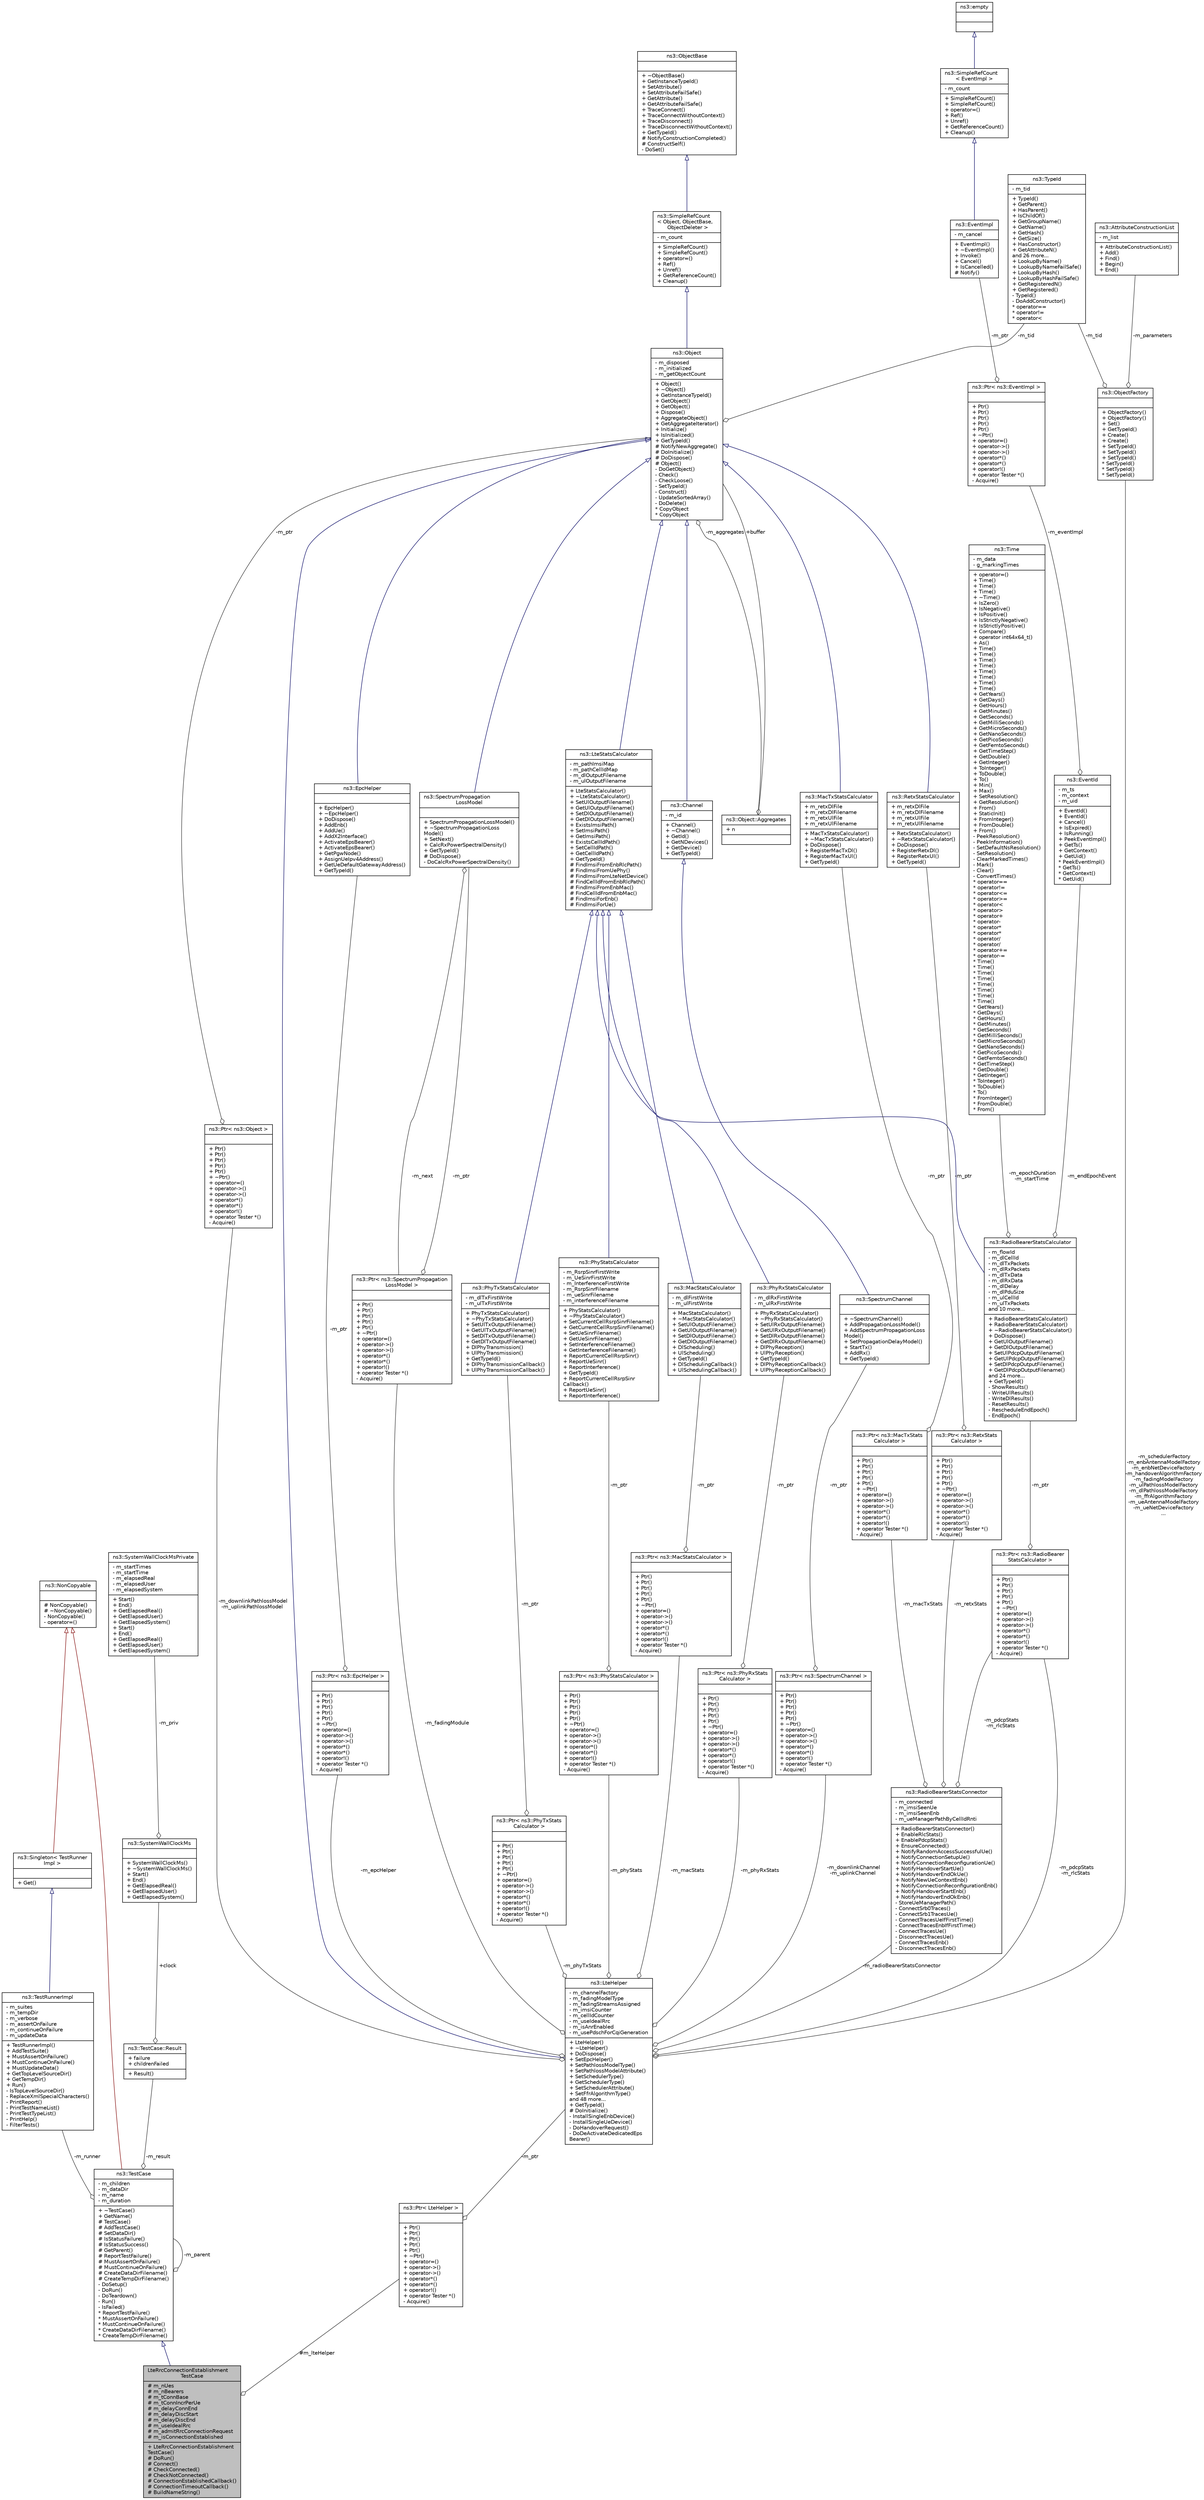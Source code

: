 digraph "LteRrcConnectionEstablishmentTestCase"
{
  edge [fontname="Helvetica",fontsize="10",labelfontname="Helvetica",labelfontsize="10"];
  node [fontname="Helvetica",fontsize="10",shape=record];
  Node1 [label="{LteRrcConnectionEstablishment\lTestCase\n|# m_nUes\l# m_nBearers\l# m_tConnBase\l# m_tConnIncrPerUe\l# m_delayConnEnd\l# m_delayDiscStart\l# m_delayDiscEnd\l# m_useIdealRrc\l# m_admitRrcConnectionRequest\l# m_isConnectionEstablished\l|+ LteRrcConnectionEstablishment\lTestCase()\l# DoRun()\l# Connect()\l# CheckConnected()\l# CheckNotConnected()\l# ConnectionEstablishedCallback()\l# ConnectionTimeoutCallback()\l# BuildNameString()\l}",height=0.2,width=0.4,color="black", fillcolor="grey75", style="filled", fontcolor="black"];
  Node2 -> Node1 [dir="back",color="midnightblue",fontsize="10",style="solid",arrowtail="onormal"];
  Node2 [label="{ns3::TestCase\n|- m_children\l- m_dataDir\l- m_name\l- m_duration\l|+ ~TestCase()\l+ GetName()\l# TestCase()\l# AddTestCase()\l# SetDataDir()\l# IsStatusFailure()\l# IsStatusSuccess()\l# GetParent()\l# ReportTestFailure()\l# MustAssertOnFailure()\l# MustContinueOnFailure()\l# CreateDataDirFilename()\l# CreateTempDirFilename()\l- DoSetup()\l- DoRun()\l- DoTeardown()\l- Run()\l- IsFailed()\l* ReportTestFailure()\l* MustAssertOnFailure()\l* MustContinueOnFailure()\l* CreateDataDirFilename()\l* CreateTempDirFilename()\l}",height=0.2,width=0.4,color="black", fillcolor="white", style="filled",URL="$dd/d88/classns3_1_1TestCase.html",tooltip="encapsulates test code "];
  Node3 -> Node2 [dir="back",color="firebrick4",fontsize="10",style="solid",arrowtail="onormal"];
  Node3 [label="{ns3::NonCopyable\n||# NonCopyable()\l# ~NonCopyable()\l- NonCopyable()\l- operator=()\l}",height=0.2,width=0.4,color="black", fillcolor="white", style="filled",URL="$da/dd1/classns3_1_1NonCopyable.html"];
  Node4 -> Node2 [color="grey25",fontsize="10",style="solid",label=" -m_runner" ,arrowhead="odiamond"];
  Node4 [label="{ns3::TestRunnerImpl\n|- m_suites\l- m_tempDir\l- m_verbose\l- m_assertOnFailure\l- m_continueOnFailure\l- m_updateData\l|+ TestRunnerImpl()\l+ AddTestSuite()\l+ MustAssertOnFailure()\l+ MustContinueOnFailure()\l+ MustUpdateData()\l+ GetTopLevelSourceDir()\l+ GetTempDir()\l+ Run()\l- IsTopLevelSourceDir()\l- ReplaceXmlSpecialCharacters()\l- PrintReport()\l- PrintTestNameList()\l- PrintTestTypeList()\l- PrintHelp()\l- FilterTests()\l}",height=0.2,width=0.4,color="black", fillcolor="white", style="filled",URL="$d7/d71/classns3_1_1TestRunnerImpl.html"];
  Node5 -> Node4 [dir="back",color="midnightblue",fontsize="10",style="solid",arrowtail="onormal"];
  Node5 [label="{ns3::Singleton\< TestRunner\lImpl \>\n||+ Get()\l}",height=0.2,width=0.4,color="black", fillcolor="white", style="filled",URL="$d8/d77/classns3_1_1Singleton.html"];
  Node3 -> Node5 [dir="back",color="firebrick4",fontsize="10",style="solid",arrowtail="onormal"];
  Node2 -> Node2 [color="grey25",fontsize="10",style="solid",label=" -m_parent" ,arrowhead="odiamond"];
  Node6 -> Node2 [color="grey25",fontsize="10",style="solid",label=" -m_result" ,arrowhead="odiamond"];
  Node6 [label="{ns3::TestCase::Result\n|+ failure\l+ childrenFailed\l|+ Result()\l}",height=0.2,width=0.4,color="black", fillcolor="white", style="filled",URL="$de/d25/structns3_1_1TestCase_1_1Result.html"];
  Node7 -> Node6 [color="grey25",fontsize="10",style="solid",label=" +clock" ,arrowhead="odiamond"];
  Node7 [label="{ns3::SystemWallClockMs\n||+ SystemWallClockMs()\l+ ~SystemWallClockMs()\l+ Start()\l+ End()\l+ GetElapsedReal()\l+ GetElapsedUser()\l+ GetElapsedSystem()\l}",height=0.2,width=0.4,color="black", fillcolor="white", style="filled",URL="$dc/dd4/classns3_1_1SystemWallClockMs.html",tooltip="Measure elapsed wall clock time in milliseconds. "];
  Node8 -> Node7 [color="grey25",fontsize="10",style="solid",label=" -m_priv" ,arrowhead="odiamond"];
  Node8 [label="{ns3::SystemWallClockMsPrivate\n|- m_startTimes\l- m_startTime\l- m_elapsedReal\l- m_elapsedUser\l- m_elapsedSystem\l|+ Start()\l+ End()\l+ GetElapsedReal()\l+ GetElapsedUser()\l+ GetElapsedSystem()\l+ Start()\l+ End()\l+ GetElapsedReal()\l+ GetElapsedUser()\l+ GetElapsedSystem()\l}",height=0.2,width=0.4,color="black", fillcolor="white", style="filled",URL="$db/da6/classns3_1_1SystemWallClockMsPrivate.html",tooltip="System-dependent implementation for SystemWallClockMs. "];
  Node9 -> Node1 [color="grey25",fontsize="10",style="solid",label=" #m_lteHelper" ,arrowhead="odiamond"];
  Node9 [label="{ns3::Ptr\< LteHelper \>\n||+ Ptr()\l+ Ptr()\l+ Ptr()\l+ Ptr()\l+ Ptr()\l+ ~Ptr()\l+ operator=()\l+ operator-\>()\l+ operator-\>()\l+ operator*()\l+ operator*()\l+ operator!()\l+ operator Tester *()\l- Acquire()\l}",height=0.2,width=0.4,color="black", fillcolor="white", style="filled",URL="$dc/d90/classns3_1_1Ptr.html"];
  Node10 -> Node9 [color="grey25",fontsize="10",style="solid",label=" -m_ptr" ,arrowhead="odiamond"];
  Node10 [label="{ns3::LteHelper\n|- m_channelFactory\l- m_fadingModelType\l- m_fadingStreamsAssigned\l- m_imsiCounter\l- m_cellIdCounter\l- m_useIdealRrc\l- m_isAnrEnabled\l- m_usePdschForCqiGeneration\l|+ LteHelper()\l+ ~LteHelper()\l+ DoDispose()\l+ SetEpcHelper()\l+ SetPathlossModelType()\l+ SetPathlossModelAttribute()\l+ SetSchedulerType()\l+ GetSchedulerType()\l+ SetSchedulerAttribute()\l+ SetFfrAlgorithmType()\land 48 more...\l+ GetTypeId()\l# DoInitialize()\l- InstallSingleEnbDevice()\l- InstallSingleUeDevice()\l- DoHandoverRequest()\l- DoDeActivateDedicatedEps\lBearer()\l}",height=0.2,width=0.4,color="black", fillcolor="white", style="filled",URL="$d6/d63/classns3_1_1LteHelper.html"];
  Node11 -> Node10 [dir="back",color="midnightblue",fontsize="10",style="solid",arrowtail="onormal"];
  Node11 [label="{ns3::Object\n|- m_disposed\l- m_initialized\l- m_getObjectCount\l|+ Object()\l+ ~Object()\l+ GetInstanceTypeId()\l+ GetObject()\l+ GetObject()\l+ Dispose()\l+ AggregateObject()\l+ GetAggregateIterator()\l+ Initialize()\l+ IsInitialized()\l+ GetTypeId()\l# NotifyNewAggregate()\l# DoInitialize()\l# DoDispose()\l# Object()\l- DoGetObject()\l- Check()\l- CheckLoose()\l- SetTypeId()\l- Construct()\l- UpdateSortedArray()\l- DoDelete()\l* CopyObject\l* CopyObject\l}",height=0.2,width=0.4,color="black", fillcolor="white", style="filled",URL="$d9/d77/classns3_1_1Object.html",tooltip="A base class which provides memory management and object aggregation. "];
  Node12 -> Node11 [dir="back",color="midnightblue",fontsize="10",style="solid",arrowtail="onormal"];
  Node12 [label="{ns3::SimpleRefCount\l\< Object, ObjectBase,\l ObjectDeleter \>\n|- m_count\l|+ SimpleRefCount()\l+ SimpleRefCount()\l+ operator=()\l+ Ref()\l+ Unref()\l+ GetReferenceCount()\l+ Cleanup()\l}",height=0.2,width=0.4,color="black", fillcolor="white", style="filled",URL="$da/da1/classns3_1_1SimpleRefCount.html"];
  Node13 -> Node12 [dir="back",color="midnightblue",fontsize="10",style="solid",arrowtail="onormal"];
  Node13 [label="{ns3::ObjectBase\n||+ ~ObjectBase()\l+ GetInstanceTypeId()\l+ SetAttribute()\l+ SetAttributeFailSafe()\l+ GetAttribute()\l+ GetAttributeFailSafe()\l+ TraceConnect()\l+ TraceConnectWithoutContext()\l+ TraceDisconnect()\l+ TraceDisconnectWithoutContext()\l+ GetTypeId()\l# NotifyConstructionCompleted()\l# ConstructSelf()\l- DoSet()\l}",height=0.2,width=0.4,color="black", fillcolor="white", style="filled",URL="$d2/dac/classns3_1_1ObjectBase.html",tooltip="Anchor the ns-3 type and attribute system. "];
  Node14 -> Node11 [color="grey25",fontsize="10",style="solid",label=" -m_tid" ,arrowhead="odiamond"];
  Node14 [label="{ns3::TypeId\n|- m_tid\l|+ TypeId()\l+ GetParent()\l+ HasParent()\l+ IsChildOf()\l+ GetGroupName()\l+ GetName()\l+ GetHash()\l+ GetSize()\l+ HasConstructor()\l+ GetAttributeN()\land 26 more...\l+ LookupByName()\l+ LookupByNameFailSafe()\l+ LookupByHash()\l+ LookupByHashFailSafe()\l+ GetRegisteredN()\l+ GetRegistered()\l- TypeId()\l- DoAddConstructor()\l* operator==\l* operator!=\l* operator\<\l}",height=0.2,width=0.4,color="black", fillcolor="white", style="filled",URL="$d6/d11/classns3_1_1TypeId.html",tooltip="a unique identifier for an interface. "];
  Node15 -> Node11 [color="grey25",fontsize="10",style="solid",label=" -m_aggregates" ,arrowhead="odiamond"];
  Node15 [label="{ns3::Object::Aggregates\n|+ n\l|}",height=0.2,width=0.4,color="black", fillcolor="white", style="filled",URL="$d5/de9/structns3_1_1Object_1_1Aggregates.html"];
  Node11 -> Node15 [color="grey25",fontsize="10",style="solid",label=" +buffer" ,arrowhead="odiamond"];
  Node16 -> Node10 [color="grey25",fontsize="10",style="solid",label=" -m_downlinkChannel\n-m_uplinkChannel" ,arrowhead="odiamond"];
  Node16 [label="{ns3::Ptr\< ns3::SpectrumChannel \>\n||+ Ptr()\l+ Ptr()\l+ Ptr()\l+ Ptr()\l+ Ptr()\l+ ~Ptr()\l+ operator=()\l+ operator-\>()\l+ operator-\>()\l+ operator*()\l+ operator*()\l+ operator!()\l+ operator Tester *()\l- Acquire()\l}",height=0.2,width=0.4,color="black", fillcolor="white", style="filled",URL="$dc/d90/classns3_1_1Ptr.html"];
  Node17 -> Node16 [color="grey25",fontsize="10",style="solid",label=" -m_ptr" ,arrowhead="odiamond"];
  Node17 [label="{ns3::SpectrumChannel\n||+ ~SpectrumChannel()\l+ AddPropagationLossModel()\l+ AddSpectrumPropagationLoss\lModel()\l+ SetPropagationDelayModel()\l+ StartTx()\l+ AddRx()\l+ GetTypeId()\l}",height=0.2,width=0.4,color="black", fillcolor="white", style="filled",URL="$d9/d59/classns3_1_1SpectrumChannel.html"];
  Node18 -> Node17 [dir="back",color="midnightblue",fontsize="10",style="solid",arrowtail="onormal"];
  Node18 [label="{ns3::Channel\n|- m_id\l|+ Channel()\l+ ~Channel()\l+ GetId()\l+ GetNDevices()\l+ GetDevice()\l+ GetTypeId()\l}",height=0.2,width=0.4,color="black", fillcolor="white", style="filled",URL="$d4/d67/classns3_1_1Channel.html",tooltip="Abstract Channel Base Class. "];
  Node11 -> Node18 [dir="back",color="midnightblue",fontsize="10",style="solid",arrowtail="onormal"];
  Node19 -> Node10 [color="grey25",fontsize="10",style="solid",label=" -m_pdcpStats\n-m_rlcStats" ,arrowhead="odiamond"];
  Node19 [label="{ns3::Ptr\< ns3::RadioBearer\lStatsCalculator \>\n||+ Ptr()\l+ Ptr()\l+ Ptr()\l+ Ptr()\l+ Ptr()\l+ ~Ptr()\l+ operator=()\l+ operator-\>()\l+ operator-\>()\l+ operator*()\l+ operator*()\l+ operator!()\l+ operator Tester *()\l- Acquire()\l}",height=0.2,width=0.4,color="black", fillcolor="white", style="filled",URL="$dc/d90/classns3_1_1Ptr.html"];
  Node20 -> Node19 [color="grey25",fontsize="10",style="solid",label=" -m_ptr" ,arrowhead="odiamond"];
  Node20 [label="{ns3::RadioBearerStatsCalculator\n|- m_flowId\l- m_dlCellId\l- m_dlTxPackets\l- m_dlRxPackets\l- m_dlTxData\l- m_dlRxData\l- m_dlDelay\l- m_dlPduSize\l- m_ulCellId\l- m_ulTxPackets\land 10 more...\l|+ RadioBearerStatsCalculator()\l+ RadioBearerStatsCalculator()\l+ ~RadioBearerStatsCalculator()\l+ DoDispose()\l+ GetUlOutputFilename()\l+ GetDlOutputFilename()\l+ SetUlPdcpOutputFilename()\l+ GetUlPdcpOutputFilename()\l+ SetDlPdcpOutputFilename()\l+ GetDlPdcpOutputFilename()\land 24 more...\l+ GetTypeId()\l- ShowResults()\l- WriteUlResults()\l- WriteDlResults()\l- ResetResults()\l- RescheduleEndEpoch()\l- EndEpoch()\l}",height=0.2,width=0.4,color="black", fillcolor="white", style="filled",URL="$da/d14/classns3_1_1RadioBearerStatsCalculator.html"];
  Node21 -> Node20 [dir="back",color="midnightblue",fontsize="10",style="solid",arrowtail="onormal"];
  Node21 [label="{ns3::LteStatsCalculator\n|- m_pathImsiMap\l- m_pathCellIdMap\l- m_dlOutputFilename\l- m_ulOutputFilename\l|+ LteStatsCalculator()\l+ ~LteStatsCalculator()\l+ SetUlOutputFilename()\l+ GetUlOutputFilename()\l+ SetDlOutputFilename()\l+ GetDlOutputFilename()\l+ ExistsImsiPath()\l+ SetImsiPath()\l+ GetImsiPath()\l+ ExistsCellIdPath()\l+ SetCellIdPath()\l+ GetCellIdPath()\l+ GetTypeId()\l# FindImsiFromEnbRlcPath()\l# FindImsiFromUePhy()\l# FindImsiFromLteNetDevice()\l# FindCellIdFromEnbRlcPath()\l# FindImsiFromEnbMac()\l# FindCellIdFromEnbMac()\l# FindImsiForEnb()\l# FindImsiForUe()\l}",height=0.2,width=0.4,color="black", fillcolor="white", style="filled",URL="$d6/d9c/classns3_1_1LteStatsCalculator.html"];
  Node11 -> Node21 [dir="back",color="midnightblue",fontsize="10",style="solid",arrowtail="onormal"];
  Node22 -> Node20 [color="grey25",fontsize="10",style="solid",label=" -m_endEpochEvent" ,arrowhead="odiamond"];
  Node22 [label="{ns3::EventId\n|- m_ts\l- m_context\l- m_uid\l|+ EventId()\l+ EventId()\l+ Cancel()\l+ IsExpired()\l+ IsRunning()\l+ PeekEventImpl()\l+ GetTs()\l+ GetContext()\l+ GetUid()\l* PeekEventImpl()\l* GetTs()\l* GetContext()\l* GetUid()\l}",height=0.2,width=0.4,color="black", fillcolor="white", style="filled",URL="$d1/df8/classns3_1_1EventId.html",tooltip="An identifier for simulation events. "];
  Node23 -> Node22 [color="grey25",fontsize="10",style="solid",label=" -m_eventImpl" ,arrowhead="odiamond"];
  Node23 [label="{ns3::Ptr\< ns3::EventImpl \>\n||+ Ptr()\l+ Ptr()\l+ Ptr()\l+ Ptr()\l+ Ptr()\l+ ~Ptr()\l+ operator=()\l+ operator-\>()\l+ operator-\>()\l+ operator*()\l+ operator*()\l+ operator!()\l+ operator Tester *()\l- Acquire()\l}",height=0.2,width=0.4,color="black", fillcolor="white", style="filled",URL="$dc/d90/classns3_1_1Ptr.html"];
  Node24 -> Node23 [color="grey25",fontsize="10",style="solid",label=" -m_ptr" ,arrowhead="odiamond"];
  Node24 [label="{ns3::EventImpl\n|- m_cancel\l|+ EventImpl()\l+ ~EventImpl()\l+ Invoke()\l+ Cancel()\l+ IsCancelled()\l# Notify()\l}",height=0.2,width=0.4,color="black", fillcolor="white", style="filled",URL="$da/def/classns3_1_1EventImpl.html",tooltip="A simulation event. "];
  Node25 -> Node24 [dir="back",color="midnightblue",fontsize="10",style="solid",arrowtail="onormal"];
  Node25 [label="{ns3::SimpleRefCount\l\< EventImpl \>\n|- m_count\l|+ SimpleRefCount()\l+ SimpleRefCount()\l+ operator=()\l+ Ref()\l+ Unref()\l+ GetReferenceCount()\l+ Cleanup()\l}",height=0.2,width=0.4,color="black", fillcolor="white", style="filled",URL="$da/da1/classns3_1_1SimpleRefCount.html"];
  Node26 -> Node25 [dir="back",color="midnightblue",fontsize="10",style="solid",arrowtail="onormal"];
  Node26 [label="{ns3::empty\n||}",height=0.2,width=0.4,color="black", fillcolor="white", style="filled",URL="$d9/d6a/classns3_1_1empty.html",tooltip="make Callback use a separate empty type "];
  Node27 -> Node20 [color="grey25",fontsize="10",style="solid",label=" -m_epochDuration\n-m_startTime" ,arrowhead="odiamond"];
  Node27 [label="{ns3::Time\n|- m_data\l- g_markingTimes\l|+ operator=()\l+ Time()\l+ Time()\l+ Time()\l+ ~Time()\l+ IsZero()\l+ IsNegative()\l+ IsPositive()\l+ IsStrictlyNegative()\l+ IsStrictlyPositive()\l+ Compare()\l+ operator int64x64_t()\l+ As()\l+ Time()\l+ Time()\l+ Time()\l+ Time()\l+ Time()\l+ Time()\l+ Time()\l+ Time()\l+ GetYears()\l+ GetDays()\l+ GetHours()\l+ GetMinutes()\l+ GetSeconds()\l+ GetMilliSeconds()\l+ GetMicroSeconds()\l+ GetNanoSeconds()\l+ GetPicoSeconds()\l+ GetFemtoSeconds()\l+ GetTimeStep()\l+ GetDouble()\l+ GetInteger()\l+ ToInteger()\l+ ToDouble()\l+ To()\l+ Min()\l+ Max()\l+ SetResolution()\l+ GetResolution()\l+ From()\l+ StaticInit()\l+ FromInteger()\l+ FromDouble()\l+ From()\l- PeekResolution()\l- PeekInformation()\l- SetDefaultNsResolution()\l- SetResolution()\l- ClearMarkedTimes()\l- Mark()\l- Clear()\l- ConvertTimes()\l* operator==\l* operator!=\l* operator\<=\l* operator\>=\l* operator\<\l* operator\>\l* operator+\l* operator-\l* operator*\l* operator*\l* operator/\l* operator/\l* operator+=\l* operator-=\l* Time()\l* Time()\l* Time()\l* Time()\l* Time()\l* Time()\l* Time()\l* Time()\l* GetYears()\l* GetDays()\l* GetHours()\l* GetMinutes()\l* GetSeconds()\l* GetMilliSeconds()\l* GetMicroSeconds()\l* GetNanoSeconds()\l* GetPicoSeconds()\l* GetFemtoSeconds()\l* GetTimeStep()\l* GetDouble()\l* GetInteger()\l* ToInteger()\l* ToDouble()\l* To()\l* FromInteger()\l* FromDouble()\l* From()\l}",height=0.2,width=0.4,color="black", fillcolor="white", style="filled",URL="$dc/d04/classns3_1_1Time.html",tooltip="Simulation virtual time values and global simulation resolution. "];
  Node28 -> Node10 [color="grey25",fontsize="10",style="solid",label=" -m_epcHelper" ,arrowhead="odiamond"];
  Node28 [label="{ns3::Ptr\< ns3::EpcHelper \>\n||+ Ptr()\l+ Ptr()\l+ Ptr()\l+ Ptr()\l+ Ptr()\l+ ~Ptr()\l+ operator=()\l+ operator-\>()\l+ operator-\>()\l+ operator*()\l+ operator*()\l+ operator!()\l+ operator Tester *()\l- Acquire()\l}",height=0.2,width=0.4,color="black", fillcolor="white", style="filled",URL="$dc/d90/classns3_1_1Ptr.html"];
  Node29 -> Node28 [color="grey25",fontsize="10",style="solid",label=" -m_ptr" ,arrowhead="odiamond"];
  Node29 [label="{ns3::EpcHelper\n||+ EpcHelper()\l+ ~EpcHelper()\l+ DoDispose()\l+ AddEnb()\l+ AddUe()\l+ AddX2Interface()\l+ ActivateEpsBearer()\l+ ActivateEpsBearer()\l+ GetPgwNode()\l+ AssignUeIpv4Address()\l+ GetUeDefaultGatewayAddress()\l+ GetTypeId()\l}",height=0.2,width=0.4,color="black", fillcolor="white", style="filled",URL="$d3/d5b/classns3_1_1EpcHelper.html",tooltip="Base helper class to handle the creation of the EPC entities. "];
  Node11 -> Node29 [dir="back",color="midnightblue",fontsize="10",style="solid",arrowtail="onormal"];
  Node30 -> Node10 [color="grey25",fontsize="10",style="solid",label=" -m_fadingModule" ,arrowhead="odiamond"];
  Node30 [label="{ns3::Ptr\< ns3::SpectrumPropagation\lLossModel \>\n||+ Ptr()\l+ Ptr()\l+ Ptr()\l+ Ptr()\l+ Ptr()\l+ ~Ptr()\l+ operator=()\l+ operator-\>()\l+ operator-\>()\l+ operator*()\l+ operator*()\l+ operator!()\l+ operator Tester *()\l- Acquire()\l}",height=0.2,width=0.4,color="black", fillcolor="white", style="filled",URL="$dc/d90/classns3_1_1Ptr.html"];
  Node31 -> Node30 [color="grey25",fontsize="10",style="solid",label=" -m_ptr" ,arrowhead="odiamond"];
  Node31 [label="{ns3::SpectrumPropagation\lLossModel\n||+ SpectrumPropagationLossModel()\l+ ~SpectrumPropagationLoss\lModel()\l+ SetNext()\l+ CalcRxPowerSpectralDensity()\l+ GetTypeId()\l# DoDispose()\l- DoCalcRxPowerSpectralDensity()\l}",height=0.2,width=0.4,color="black", fillcolor="white", style="filled",URL="$db/dd7/classns3_1_1SpectrumPropagationLossModel.html",tooltip="spectrum-aware propagation loss model "];
  Node11 -> Node31 [dir="back",color="midnightblue",fontsize="10",style="solid",arrowtail="onormal"];
  Node30 -> Node31 [color="grey25",fontsize="10",style="solid",label=" -m_next" ,arrowhead="odiamond"];
  Node32 -> Node10 [color="grey25",fontsize="10",style="solid",label=" -m_phyStats" ,arrowhead="odiamond"];
  Node32 [label="{ns3::Ptr\< ns3::PhyStatsCalculator \>\n||+ Ptr()\l+ Ptr()\l+ Ptr()\l+ Ptr()\l+ Ptr()\l+ ~Ptr()\l+ operator=()\l+ operator-\>()\l+ operator-\>()\l+ operator*()\l+ operator*()\l+ operator!()\l+ operator Tester *()\l- Acquire()\l}",height=0.2,width=0.4,color="black", fillcolor="white", style="filled",URL="$dc/d90/classns3_1_1Ptr.html"];
  Node33 -> Node32 [color="grey25",fontsize="10",style="solid",label=" -m_ptr" ,arrowhead="odiamond"];
  Node33 [label="{ns3::PhyStatsCalculator\n|- m_RsrpSinrFirstWrite\l- m_UeSinrFirstWrite\l- m_InterferenceFirstWrite\l- m_RsrpSinrFilename\l- m_ueSinrFilename\l- m_interferenceFilename\l|+ PhyStatsCalculator()\l+ ~PhyStatsCalculator()\l+ SetCurrentCellRsrpSinrFilename()\l+ GetCurrentCellRsrpSinrFilename()\l+ SetUeSinrFilename()\l+ GetUeSinrFilename()\l+ SetInterferenceFilename()\l+ GetInterferenceFilename()\l+ ReportCurrentCellRsrpSinr()\l+ ReportUeSinr()\l+ ReportInterference()\l+ GetTypeId()\l+ ReportCurrentCellRsrpSinr\lCallback()\l+ ReportUeSinr()\l+ ReportInterference()\l}",height=0.2,width=0.4,color="black", fillcolor="white", style="filled",URL="$de/d00/classns3_1_1PhyStatsCalculator.html"];
  Node21 -> Node33 [dir="back",color="midnightblue",fontsize="10",style="solid",arrowtail="onormal"];
  Node34 -> Node10 [color="grey25",fontsize="10",style="solid",label=" -m_schedulerFactory\n-m_enbAntennaModelFactory\n-m_enbNetDeviceFactory\n-m_handoverAlgorithmFactory\n-m_fadingModelFactory\n-m_ulPathlossModelFactory\n-m_dlPathlossModelFactory\n-m_ffrAlgorithmFactory\n-m_ueAntennaModelFactory\n-m_ueNetDeviceFactory\n..." ,arrowhead="odiamond"];
  Node34 [label="{ns3::ObjectFactory\n||+ ObjectFactory()\l+ ObjectFactory()\l+ Set()\l+ GetTypeId()\l+ Create()\l+ Create()\l+ SetTypeId()\l+ SetTypeId()\l+ SetTypeId()\l* SetTypeId()\l* SetTypeId()\l* SetTypeId()\l}",height=0.2,width=0.4,color="black", fillcolor="white", style="filled",URL="$d5/d0d/classns3_1_1ObjectFactory.html",tooltip="Instantiate subclasses of ns3::Object. "];
  Node14 -> Node34 [color="grey25",fontsize="10",style="solid",label=" -m_tid" ,arrowhead="odiamond"];
  Node35 -> Node34 [color="grey25",fontsize="10",style="solid",label=" -m_parameters" ,arrowhead="odiamond"];
  Node35 [label="{ns3::AttributeConstructionList\n|- m_list\l|+ AttributeConstructionList()\l+ Add()\l+ Find()\l+ Begin()\l+ End()\l}",height=0.2,width=0.4,color="black", fillcolor="white", style="filled",URL="$d3/df3/classns3_1_1AttributeConstructionList.html"];
  Node36 -> Node10 [color="grey25",fontsize="10",style="solid",label=" -m_phyRxStats" ,arrowhead="odiamond"];
  Node36 [label="{ns3::Ptr\< ns3::PhyRxStats\lCalculator \>\n||+ Ptr()\l+ Ptr()\l+ Ptr()\l+ Ptr()\l+ Ptr()\l+ ~Ptr()\l+ operator=()\l+ operator-\>()\l+ operator-\>()\l+ operator*()\l+ operator*()\l+ operator!()\l+ operator Tester *()\l- Acquire()\l}",height=0.2,width=0.4,color="black", fillcolor="white", style="filled",URL="$dc/d90/classns3_1_1Ptr.html"];
  Node37 -> Node36 [color="grey25",fontsize="10",style="solid",label=" -m_ptr" ,arrowhead="odiamond"];
  Node37 [label="{ns3::PhyRxStatsCalculator\n|- m_dlRxFirstWrite\l- m_ulRxFirstWrite\l|+ PhyRxStatsCalculator()\l+ ~PhyRxStatsCalculator()\l+ SetUlRxOutputFilename()\l+ GetUlRxOutputFilename()\l+ SetDlRxOutputFilename()\l+ GetDlRxOutputFilename()\l+ DlPhyReception()\l+ UlPhyReception()\l+ GetTypeId()\l+ DlPhyReceptionCallback()\l+ UlPhyReceptionCallback()\l}",height=0.2,width=0.4,color="black", fillcolor="white", style="filled",URL="$d9/dcf/classns3_1_1PhyRxStatsCalculator.html"];
  Node21 -> Node37 [dir="back",color="midnightblue",fontsize="10",style="solid",arrowtail="onormal"];
  Node38 -> Node10 [color="grey25",fontsize="10",style="solid",label=" -m_phyTxStats" ,arrowhead="odiamond"];
  Node38 [label="{ns3::Ptr\< ns3::PhyTxStats\lCalculator \>\n||+ Ptr()\l+ Ptr()\l+ Ptr()\l+ Ptr()\l+ Ptr()\l+ ~Ptr()\l+ operator=()\l+ operator-\>()\l+ operator-\>()\l+ operator*()\l+ operator*()\l+ operator!()\l+ operator Tester *()\l- Acquire()\l}",height=0.2,width=0.4,color="black", fillcolor="white", style="filled",URL="$dc/d90/classns3_1_1Ptr.html"];
  Node39 -> Node38 [color="grey25",fontsize="10",style="solid",label=" -m_ptr" ,arrowhead="odiamond"];
  Node39 [label="{ns3::PhyTxStatsCalculator\n|- m_dlTxFirstWrite\l- m_ulTxFirstWrite\l|+ PhyTxStatsCalculator()\l+ ~PhyTxStatsCalculator()\l+ SetUlTxOutputFilename()\l+ GetUlTxOutputFilename()\l+ SetDlTxOutputFilename()\l+ GetDlTxOutputFilename()\l+ DlPhyTransmission()\l+ UlPhyTransmission()\l+ GetTypeId()\l+ DlPhyTransmissionCallback()\l+ UlPhyTransmissionCallback()\l}",height=0.2,width=0.4,color="black", fillcolor="white", style="filled",URL="$d7/d44/classns3_1_1PhyTxStatsCalculator.html"];
  Node21 -> Node39 [dir="back",color="midnightblue",fontsize="10",style="solid",arrowtail="onormal"];
  Node40 -> Node10 [color="grey25",fontsize="10",style="solid",label=" -m_radioBearerStatsConnector" ,arrowhead="odiamond"];
  Node40 [label="{ns3::RadioBearerStatsConnector\n|- m_connected\l- m_imsiSeenUe\l- m_imsiSeenEnb\l- m_ueManagerPathByCellIdRnti\l|+ RadioBearerStatsConnector()\l+ EnableRlcStats()\l+ EnablePdcpStats()\l+ EnsureConnected()\l+ NotifyRandomAccessSuccessfulUe()\l+ NotifyConnectionSetupUe()\l+ NotifyConnectionReconfigurationUe()\l+ NotifyHandoverStartUe()\l+ NotifyHandoverEndOkUe()\l+ NotifyNewUeContextEnb()\l+ NotifyConnectionReconfigurationEnb()\l+ NotifyHandoverStartEnb()\l+ NotifyHandoverEndOkEnb()\l- StoreUeManagerPath()\l- ConnectSrb0Traces()\l- ConnectSrb1TracesUe()\l- ConnectTracesUeIfFirstTime()\l- ConnectTracesEnbIfFirstTime()\l- ConnectTracesUe()\l- DisconnectTracesUe()\l- ConnectTracesEnb()\l- DisconnectTracesEnb()\l}",height=0.2,width=0.4,color="black", fillcolor="white", style="filled",URL="$d7/d1f/classns3_1_1RadioBearerStatsConnector.html"];
  Node19 -> Node40 [color="grey25",fontsize="10",style="solid",label=" -m_pdcpStats\n-m_rlcStats" ,arrowhead="odiamond"];
  Node41 -> Node40 [color="grey25",fontsize="10",style="solid",label=" -m_macTxStats" ,arrowhead="odiamond"];
  Node41 [label="{ns3::Ptr\< ns3::MacTxStats\lCalculator \>\n||+ Ptr()\l+ Ptr()\l+ Ptr()\l+ Ptr()\l+ Ptr()\l+ ~Ptr()\l+ operator=()\l+ operator-\>()\l+ operator-\>()\l+ operator*()\l+ operator*()\l+ operator!()\l+ operator Tester *()\l- Acquire()\l}",height=0.2,width=0.4,color="black", fillcolor="white", style="filled",URL="$dc/d90/classns3_1_1Ptr.html"];
  Node42 -> Node41 [color="grey25",fontsize="10",style="solid",label=" -m_ptr" ,arrowhead="odiamond"];
  Node42 [label="{ns3::MacTxStatsCalculator\n|+ m_retxDlFile\l+ m_retxDlFilename\l+ m_retxUlFile\l+ m_retxUlFilename\l|+ MacTxStatsCalculator()\l+ ~MacTxStatsCalculator()\l+ DoDispose()\l+ RegisterMacTxDl()\l+ RegisterMacTxUl()\l+ GetTypeId()\l}",height=0.2,width=0.4,color="black", fillcolor="white", style="filled",URL="$d2/d6b/classns3_1_1MacTxStatsCalculator.html"];
  Node11 -> Node42 [dir="back",color="midnightblue",fontsize="10",style="solid",arrowtail="onormal"];
  Node43 -> Node40 [color="grey25",fontsize="10",style="solid",label=" -m_retxStats" ,arrowhead="odiamond"];
  Node43 [label="{ns3::Ptr\< ns3::RetxStats\lCalculator \>\n||+ Ptr()\l+ Ptr()\l+ Ptr()\l+ Ptr()\l+ Ptr()\l+ ~Ptr()\l+ operator=()\l+ operator-\>()\l+ operator-\>()\l+ operator*()\l+ operator*()\l+ operator!()\l+ operator Tester *()\l- Acquire()\l}",height=0.2,width=0.4,color="black", fillcolor="white", style="filled",URL="$dc/d90/classns3_1_1Ptr.html"];
  Node44 -> Node43 [color="grey25",fontsize="10",style="solid",label=" -m_ptr" ,arrowhead="odiamond"];
  Node44 [label="{ns3::RetxStatsCalculator\n|+ m_retxDlFile\l+ m_retxDlFilename\l+ m_retxUlFile\l+ m_retxUlFilename\l|+ RetxStatsCalculator()\l+ ~RetxStatsCalculator()\l+ DoDispose()\l+ RegisterRetxDl()\l+ RegisterRetxUl()\l+ GetTypeId()\l}",height=0.2,width=0.4,color="black", fillcolor="white", style="filled",URL="$d6/d2f/classns3_1_1RetxStatsCalculator.html"];
  Node11 -> Node44 [dir="back",color="midnightblue",fontsize="10",style="solid",arrowtail="onormal"];
  Node45 -> Node10 [color="grey25",fontsize="10",style="solid",label=" -m_macStats" ,arrowhead="odiamond"];
  Node45 [label="{ns3::Ptr\< ns3::MacStatsCalculator \>\n||+ Ptr()\l+ Ptr()\l+ Ptr()\l+ Ptr()\l+ Ptr()\l+ ~Ptr()\l+ operator=()\l+ operator-\>()\l+ operator-\>()\l+ operator*()\l+ operator*()\l+ operator!()\l+ operator Tester *()\l- Acquire()\l}",height=0.2,width=0.4,color="black", fillcolor="white", style="filled",URL="$dc/d90/classns3_1_1Ptr.html"];
  Node46 -> Node45 [color="grey25",fontsize="10",style="solid",label=" -m_ptr" ,arrowhead="odiamond"];
  Node46 [label="{ns3::MacStatsCalculator\n|- m_dlFirstWrite\l- m_ulFirstWrite\l|+ MacStatsCalculator()\l+ ~MacStatsCalculator()\l+ SetUlOutputFilename()\l+ GetUlOutputFilename()\l+ SetDlOutputFilename()\l+ GetDlOutputFilename()\l+ DlScheduling()\l+ UlScheduling()\l+ GetTypeId()\l+ DlSchedulingCallback()\l+ UlSchedulingCallback()\l}",height=0.2,width=0.4,color="black", fillcolor="white", style="filled",URL="$dc/da6/classns3_1_1MacStatsCalculator.html"];
  Node21 -> Node46 [dir="back",color="midnightblue",fontsize="10",style="solid",arrowtail="onormal"];
  Node47 -> Node10 [color="grey25",fontsize="10",style="solid",label=" -m_downlinkPathlossModel\n-m_uplinkPathlossModel" ,arrowhead="odiamond"];
  Node47 [label="{ns3::Ptr\< ns3::Object \>\n||+ Ptr()\l+ Ptr()\l+ Ptr()\l+ Ptr()\l+ Ptr()\l+ ~Ptr()\l+ operator=()\l+ operator-\>()\l+ operator-\>()\l+ operator*()\l+ operator*()\l+ operator!()\l+ operator Tester *()\l- Acquire()\l}",height=0.2,width=0.4,color="black", fillcolor="white", style="filled",URL="$dc/d90/classns3_1_1Ptr.html"];
  Node11 -> Node47 [color="grey25",fontsize="10",style="solid",label=" -m_ptr" ,arrowhead="odiamond"];
}
